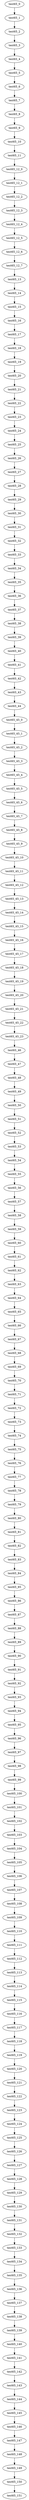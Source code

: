 digraph G {
test65_0->test65_1;
test65_1->test65_2;
test65_2->test65_3;
test65_3->test65_4;
test65_4->test65_5;
test65_5->test65_6;
test65_6->test65_7;
test65_7->test65_8;
test65_8->test65_9;
test65_9->test65_10;
test65_10->test65_11;
test65_11->test65_12_0;
test65_12_0->test65_12_1;
test65_12_1->test65_12_2;
test65_12_2->test65_12_3;
test65_12_3->test65_12_4;
test65_12_4->test65_12_5;
test65_12_5->test65_12_6;
test65_12_6->test65_12_7;
test65_12_7->test65_13;
test65_13->test65_14;
test65_14->test65_15;
test65_15->test65_16;
test65_16->test65_17;
test65_17->test65_18;
test65_18->test65_19;
test65_19->test65_20;
test65_20->test65_21;
test65_21->test65_22;
test65_22->test65_23;
test65_23->test65_24;
test65_24->test65_25;
test65_25->test65_26;
test65_26->test65_27;
test65_27->test65_28;
test65_28->test65_29;
test65_29->test65_30;
test65_30->test65_31;
test65_31->test65_32;
test65_32->test65_33;
test65_33->test65_34;
test65_34->test65_35;
test65_35->test65_36;
test65_36->test65_37;
test65_37->test65_38;
test65_38->test65_39;
test65_39->test65_40;
test65_40->test65_41;
test65_41->test65_42;
test65_42->test65_43;
test65_43->test65_44;
test65_44->test65_45_0;
test65_45_0->test65_45_1;
test65_45_1->test65_45_2;
test65_45_2->test65_45_3;
test65_45_3->test65_45_4;
test65_45_4->test65_45_5;
test65_45_5->test65_45_6;
test65_45_6->test65_45_7;
test65_45_7->test65_45_8;
test65_45_8->test65_45_9;
test65_45_9->test65_45_10;
test65_45_10->test65_45_11;
test65_45_11->test65_45_12;
test65_45_12->test65_45_13;
test65_45_13->test65_45_14;
test65_45_14->test65_45_15;
test65_45_15->test65_45_16;
test65_45_16->test65_45_17;
test65_45_17->test65_45_18;
test65_45_18->test65_45_19;
test65_45_19->test65_45_20;
test65_45_20->test65_45_21;
test65_45_21->test65_45_22;
test65_45_22->test65_45_23;
test65_45_23->test65_46;
test65_46->test65_47;
test65_47->test65_48;
test65_48->test65_49;
test65_49->test65_50;
test65_50->test65_51;
test65_51->test65_52;
test65_52->test65_53;
test65_53->test65_54;
test65_54->test65_55;
test65_55->test65_56;
test65_56->test65_57;
test65_57->test65_58;
test65_58->test65_59;
test65_59->test65_60;
test65_60->test65_61;
test65_61->test65_62;
test65_62->test65_63;
test65_63->test65_64;
test65_64->test65_65;
test65_65->test65_66;
test65_66->test65_67;
test65_67->test65_68;
test65_68->test65_69;
test65_69->test65_70;
test65_70->test65_71;
test65_71->test65_72;
test65_72->test65_73;
test65_73->test65_74;
test65_74->test65_75;
test65_75->test65_76;
test65_76->test65_77;
test65_77->test65_78;
test65_78->test65_79;
test65_79->test65_80;
test65_80->test65_81;
test65_81->test65_82;
test65_82->test65_83;
test65_83->test65_84;
test65_84->test65_85;
test65_85->test65_86;
test65_86->test65_87;
test65_87->test65_88;
test65_88->test65_89;
test65_89->test65_90;
test65_90->test65_91;
test65_91->test65_92;
test65_92->test65_93;
test65_93->test65_94;
test65_94->test65_95;
test65_95->test65_96;
test65_96->test65_97;
test65_97->test65_98;
test65_98->test65_99;
test65_99->test65_100;
test65_100->test65_101;
test65_101->test65_102;
test65_102->test65_103;
test65_103->test65_104;
test65_104->test65_105;
test65_105->test65_106;
test65_106->test65_107;
test65_107->test65_108;
test65_108->test65_109;
test65_109->test65_110;
test65_110->test65_111;
test65_111->test65_112;
test65_112->test65_113;
test65_113->test65_114;
test65_114->test65_115;
test65_115->test65_116;
test65_116->test65_117;
test65_117->test65_118;
test65_118->test65_119;
test65_119->test65_120;
test65_120->test65_121;
test65_121->test65_122;
test65_122->test65_123;
test65_123->test65_124;
test65_124->test65_125;
test65_125->test65_126;
test65_126->test65_127;
test65_127->test65_128;
test65_128->test65_129;
test65_129->test65_130;
test65_130->test65_131;
test65_131->test65_132;
test65_132->test65_133;
test65_133->test65_134;
test65_134->test65_135;
test65_135->test65_136;
test65_136->test65_137;
test65_137->test65_138;
test65_138->test65_139;
test65_139->test65_140;
test65_140->test65_141;
test65_141->test65_142;
test65_142->test65_143;
test65_143->test65_144;
test65_144->test65_145;
test65_145->test65_146;
test65_146->test65_147;
test65_147->test65_148;
test65_148->test65_149;
test65_149->test65_150;
test65_150->test65_151;

}
